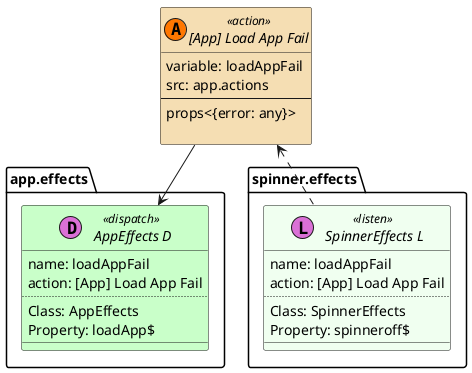 @startuml [App] Load App Fail

set namespaceSeparator ::
skinparam class {
    BackgroundColor<<listen>> HoneyDew
    BackgroundColor<<action>> Wheat
    BackgroundColor<<dispatch>> Technology
}

interface "[App] Load App Fail" << (A,#FF7700) action >> {
            variable: loadAppFail
            src: app.actions
            --
            props<{error: any}>

        }

        
interface "app.effects:: AppEffects D" << (D,orchid) dispatch >> {
            name: loadAppFail
            action: [App] Load App Fail
            ..
            Class: AppEffects
Property: loadApp$
            __
        }
        "[App] Load App Fail" -down-> "app.effects:: AppEffects D"

interface "spinner.effects:: SpinnerEffects L" << (L,orchid) listen >> {
            name: loadAppFail
            action: [App] Load App Fail
            ..
            Class: SpinnerEffects
Property: spinneroff$
            __
        }
        "[App] Load App Fail" <.down. "spinner.effects:: SpinnerEffects L"
 

@enduml